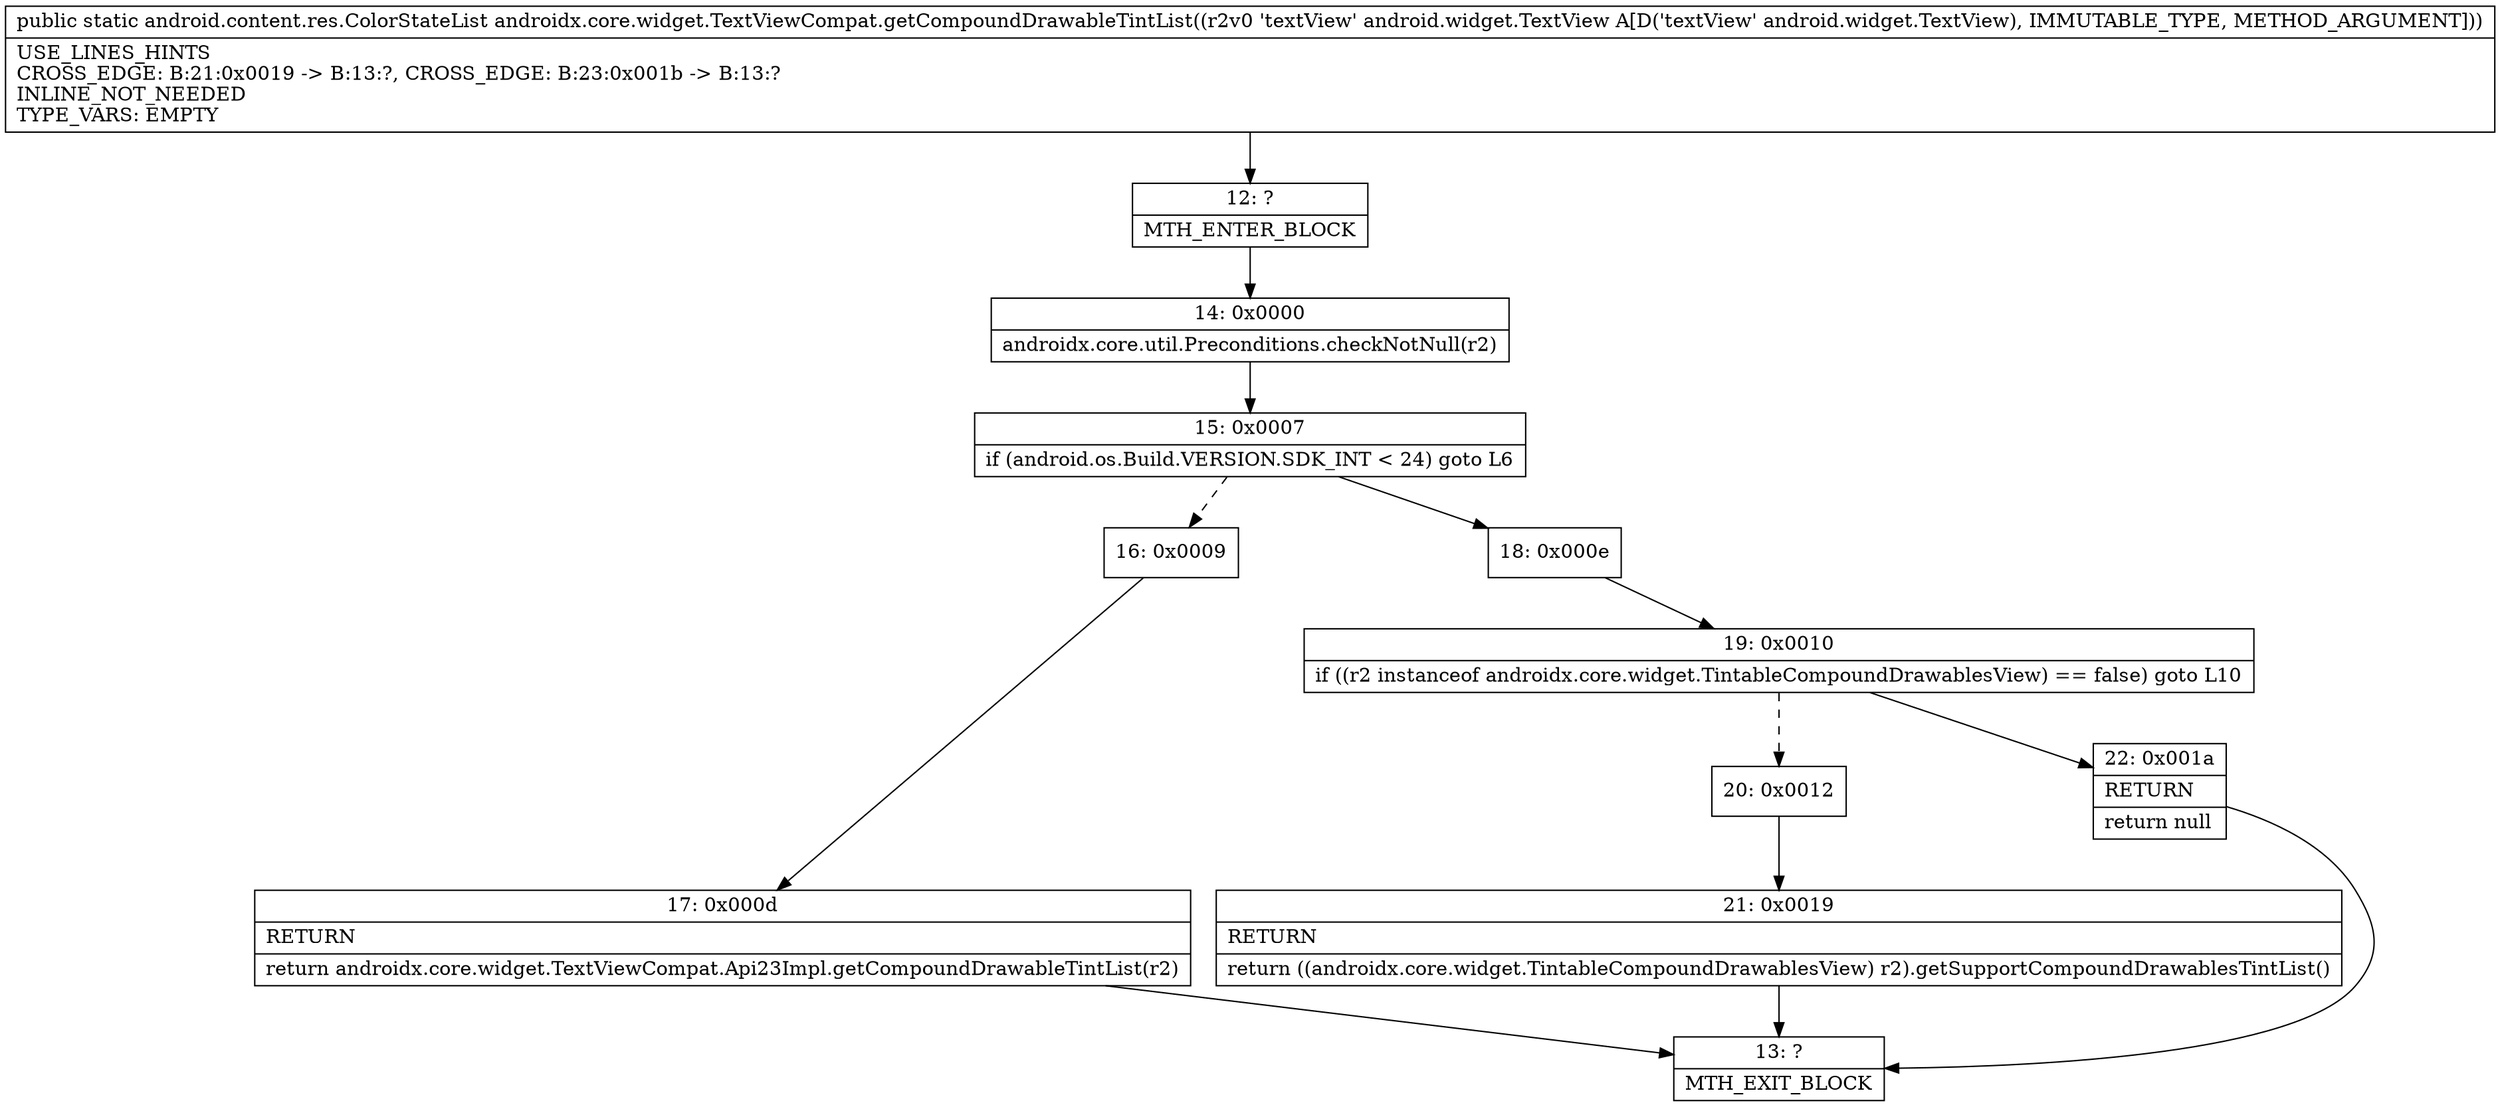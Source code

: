 digraph "CFG forandroidx.core.widget.TextViewCompat.getCompoundDrawableTintList(Landroid\/widget\/TextView;)Landroid\/content\/res\/ColorStateList;" {
Node_12 [shape=record,label="{12\:\ ?|MTH_ENTER_BLOCK\l}"];
Node_14 [shape=record,label="{14\:\ 0x0000|androidx.core.util.Preconditions.checkNotNull(r2)\l}"];
Node_15 [shape=record,label="{15\:\ 0x0007|if (android.os.Build.VERSION.SDK_INT \< 24) goto L6\l}"];
Node_16 [shape=record,label="{16\:\ 0x0009}"];
Node_17 [shape=record,label="{17\:\ 0x000d|RETURN\l|return androidx.core.widget.TextViewCompat.Api23Impl.getCompoundDrawableTintList(r2)\l}"];
Node_13 [shape=record,label="{13\:\ ?|MTH_EXIT_BLOCK\l}"];
Node_18 [shape=record,label="{18\:\ 0x000e}"];
Node_19 [shape=record,label="{19\:\ 0x0010|if ((r2 instanceof androidx.core.widget.TintableCompoundDrawablesView) == false) goto L10\l}"];
Node_20 [shape=record,label="{20\:\ 0x0012}"];
Node_21 [shape=record,label="{21\:\ 0x0019|RETURN\l|return ((androidx.core.widget.TintableCompoundDrawablesView) r2).getSupportCompoundDrawablesTintList()\l}"];
Node_22 [shape=record,label="{22\:\ 0x001a|RETURN\l|return null\l}"];
MethodNode[shape=record,label="{public static android.content.res.ColorStateList androidx.core.widget.TextViewCompat.getCompoundDrawableTintList((r2v0 'textView' android.widget.TextView A[D('textView' android.widget.TextView), IMMUTABLE_TYPE, METHOD_ARGUMENT]))  | USE_LINES_HINTS\lCROSS_EDGE: B:21:0x0019 \-\> B:13:?, CROSS_EDGE: B:23:0x001b \-\> B:13:?\lINLINE_NOT_NEEDED\lTYPE_VARS: EMPTY\l}"];
MethodNode -> Node_12;Node_12 -> Node_14;
Node_14 -> Node_15;
Node_15 -> Node_16[style=dashed];
Node_15 -> Node_18;
Node_16 -> Node_17;
Node_17 -> Node_13;
Node_18 -> Node_19;
Node_19 -> Node_20[style=dashed];
Node_19 -> Node_22;
Node_20 -> Node_21;
Node_21 -> Node_13;
Node_22 -> Node_13;
}

